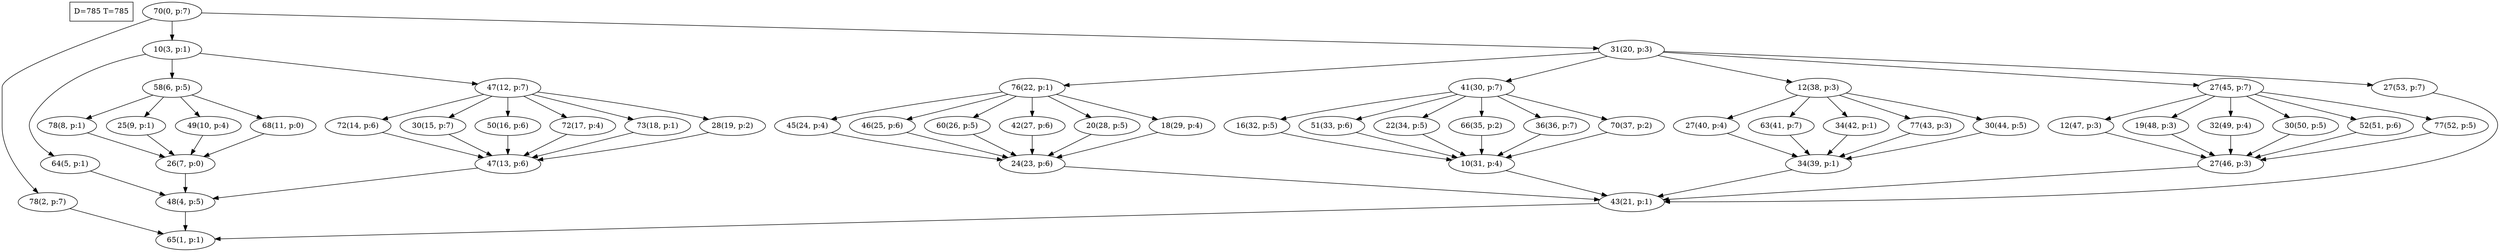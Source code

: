 digraph Task {
i [shape=box, label="D=785 T=785"]; 
0 [label="70(0, p:7)"];
1 [label="65(1, p:1)"];
2 [label="78(2, p:7)"];
3 [label="10(3, p:1)"];
4 [label="48(4, p:5)"];
5 [label="64(5, p:1)"];
6 [label="58(6, p:5)"];
7 [label="26(7, p:0)"];
8 [label="78(8, p:1)"];
9 [label="25(9, p:1)"];
10 [label="49(10, p:4)"];
11 [label="68(11, p:0)"];
12 [label="47(12, p:7)"];
13 [label="47(13, p:6)"];
14 [label="72(14, p:6)"];
15 [label="30(15, p:7)"];
16 [label="50(16, p:6)"];
17 [label="72(17, p:4)"];
18 [label="73(18, p:1)"];
19 [label="28(19, p:2)"];
20 [label="31(20, p:3)"];
21 [label="43(21, p:1)"];
22 [label="76(22, p:1)"];
23 [label="24(23, p:6)"];
24 [label="45(24, p:4)"];
25 [label="46(25, p:6)"];
26 [label="60(26, p:5)"];
27 [label="42(27, p:6)"];
28 [label="20(28, p:5)"];
29 [label="18(29, p:4)"];
30 [label="41(30, p:7)"];
31 [label="10(31, p:4)"];
32 [label="16(32, p:5)"];
33 [label="51(33, p:6)"];
34 [label="22(34, p:5)"];
35 [label="66(35, p:2)"];
36 [label="36(36, p:7)"];
37 [label="70(37, p:2)"];
38 [label="12(38, p:3)"];
39 [label="34(39, p:1)"];
40 [label="27(40, p:4)"];
41 [label="63(41, p:7)"];
42 [label="34(42, p:1)"];
43 [label="77(43, p:3)"];
44 [label="30(44, p:5)"];
45 [label="27(45, p:7)"];
46 [label="27(46, p:3)"];
47 [label="12(47, p:3)"];
48 [label="19(48, p:3)"];
49 [label="32(49, p:4)"];
50 [label="30(50, p:5)"];
51 [label="52(51, p:6)"];
52 [label="77(52, p:5)"];
53 [label="27(53, p:7)"];
0 -> 2;
0 -> 3;
0 -> 20;
2 -> 1;
3 -> 5;
3 -> 6;
3 -> 12;
4 -> 1;
5 -> 4;
6 -> 8;
6 -> 9;
6 -> 10;
6 -> 11;
7 -> 4;
8 -> 7;
9 -> 7;
10 -> 7;
11 -> 7;
12 -> 14;
12 -> 15;
12 -> 16;
12 -> 17;
12 -> 18;
12 -> 19;
13 -> 4;
14 -> 13;
15 -> 13;
16 -> 13;
17 -> 13;
18 -> 13;
19 -> 13;
20 -> 22;
20 -> 30;
20 -> 38;
20 -> 45;
20 -> 53;
21 -> 1;
22 -> 24;
22 -> 25;
22 -> 26;
22 -> 27;
22 -> 28;
22 -> 29;
23 -> 21;
24 -> 23;
25 -> 23;
26 -> 23;
27 -> 23;
28 -> 23;
29 -> 23;
30 -> 32;
30 -> 33;
30 -> 34;
30 -> 35;
30 -> 36;
30 -> 37;
31 -> 21;
32 -> 31;
33 -> 31;
34 -> 31;
35 -> 31;
36 -> 31;
37 -> 31;
38 -> 40;
38 -> 41;
38 -> 42;
38 -> 43;
38 -> 44;
39 -> 21;
40 -> 39;
41 -> 39;
42 -> 39;
43 -> 39;
44 -> 39;
45 -> 47;
45 -> 48;
45 -> 49;
45 -> 50;
45 -> 51;
45 -> 52;
46 -> 21;
47 -> 46;
48 -> 46;
49 -> 46;
50 -> 46;
51 -> 46;
52 -> 46;
53 -> 21;
}